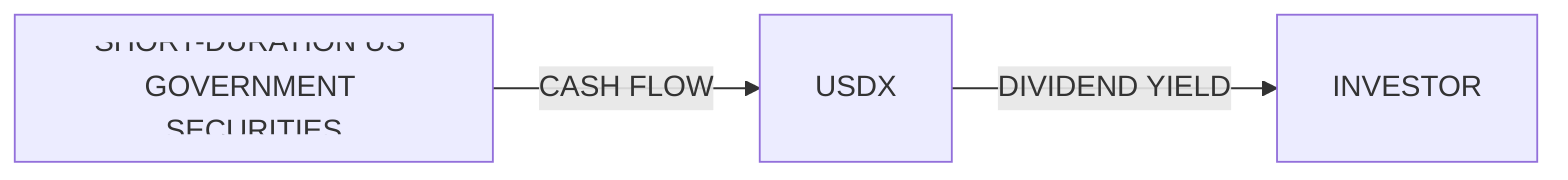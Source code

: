 %%{init: {"flowchart": {"htmlLabels": true}}}%%
flowchart LR
    Securities[<div style="width:200px; height:50px; display:flex; align-items:center; justify-content:center;">SHORT-DURATION US GOVERNMENT SECURITIES</div>]
    USDX[<div style="height:50px; display:flex; align-items:center; justify-content:center;">USDX</div>]
    Investor[<div style="height:50px; display:flex; align-items:center; justify-content:center;">INVESTOR</div>]
    Securities -->|CASH FLOW| USDX
    USDX -->|DIVIDEND YIELD| Investor